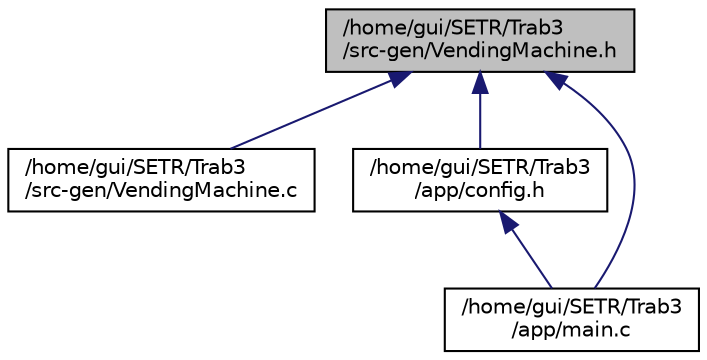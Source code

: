 digraph "/home/gui/SETR/Trab3/src-gen/VendingMachine.h"
{
 // LATEX_PDF_SIZE
  edge [fontname="Helvetica",fontsize="10",labelfontname="Helvetica",labelfontsize="10"];
  node [fontname="Helvetica",fontsize="10",shape=record];
  Node1 [label="/home/gui/SETR/Trab3\l/src-gen/VendingMachine.h",height=0.2,width=0.4,color="black", fillcolor="grey75", style="filled", fontcolor="black",tooltip=" "];
  Node1 -> Node2 [dir="back",color="midnightblue",fontsize="10",style="solid",fontname="Helvetica"];
  Node2 [label="/home/gui/SETR/Trab3\l/src-gen/VendingMachine.c",height=0.2,width=0.4,color="black", fillcolor="white", style="filled",URL="$VendingMachine_8c.html",tooltip=" "];
  Node1 -> Node3 [dir="back",color="midnightblue",fontsize="10",style="solid",fontname="Helvetica"];
  Node3 [label="/home/gui/SETR/Trab3\l/app/config.h",height=0.2,width=0.4,color="black", fillcolor="white", style="filled",URL="$config_8h.html",tooltip="Configuration file."];
  Node3 -> Node4 [dir="back",color="midnightblue",fontsize="10",style="solid",fontname="Helvetica"];
  Node4 [label="/home/gui/SETR/Trab3\l/app/main.c",height=0.2,width=0.4,color="black", fillcolor="white", style="filled",URL="$main_8c.html",tooltip="Main function for the vending machine project."];
  Node1 -> Node4 [dir="back",color="midnightblue",fontsize="10",style="solid",fontname="Helvetica"];
}
